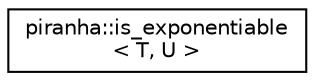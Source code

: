 digraph "Graphical Class Hierarchy"
{
  edge [fontname="Helvetica",fontsize="10",labelfontname="Helvetica",labelfontsize="10"];
  node [fontname="Helvetica",fontsize="10",shape=record];
  rankdir="LR";
  Node0 [label="piranha::is_exponentiable\l\< T, U \>",height=0.2,width=0.4,color="black", fillcolor="white", style="filled",URL="$classpiranha_1_1is__exponentiable.html",tooltip="Type trait for exponentiable types. "];
}

